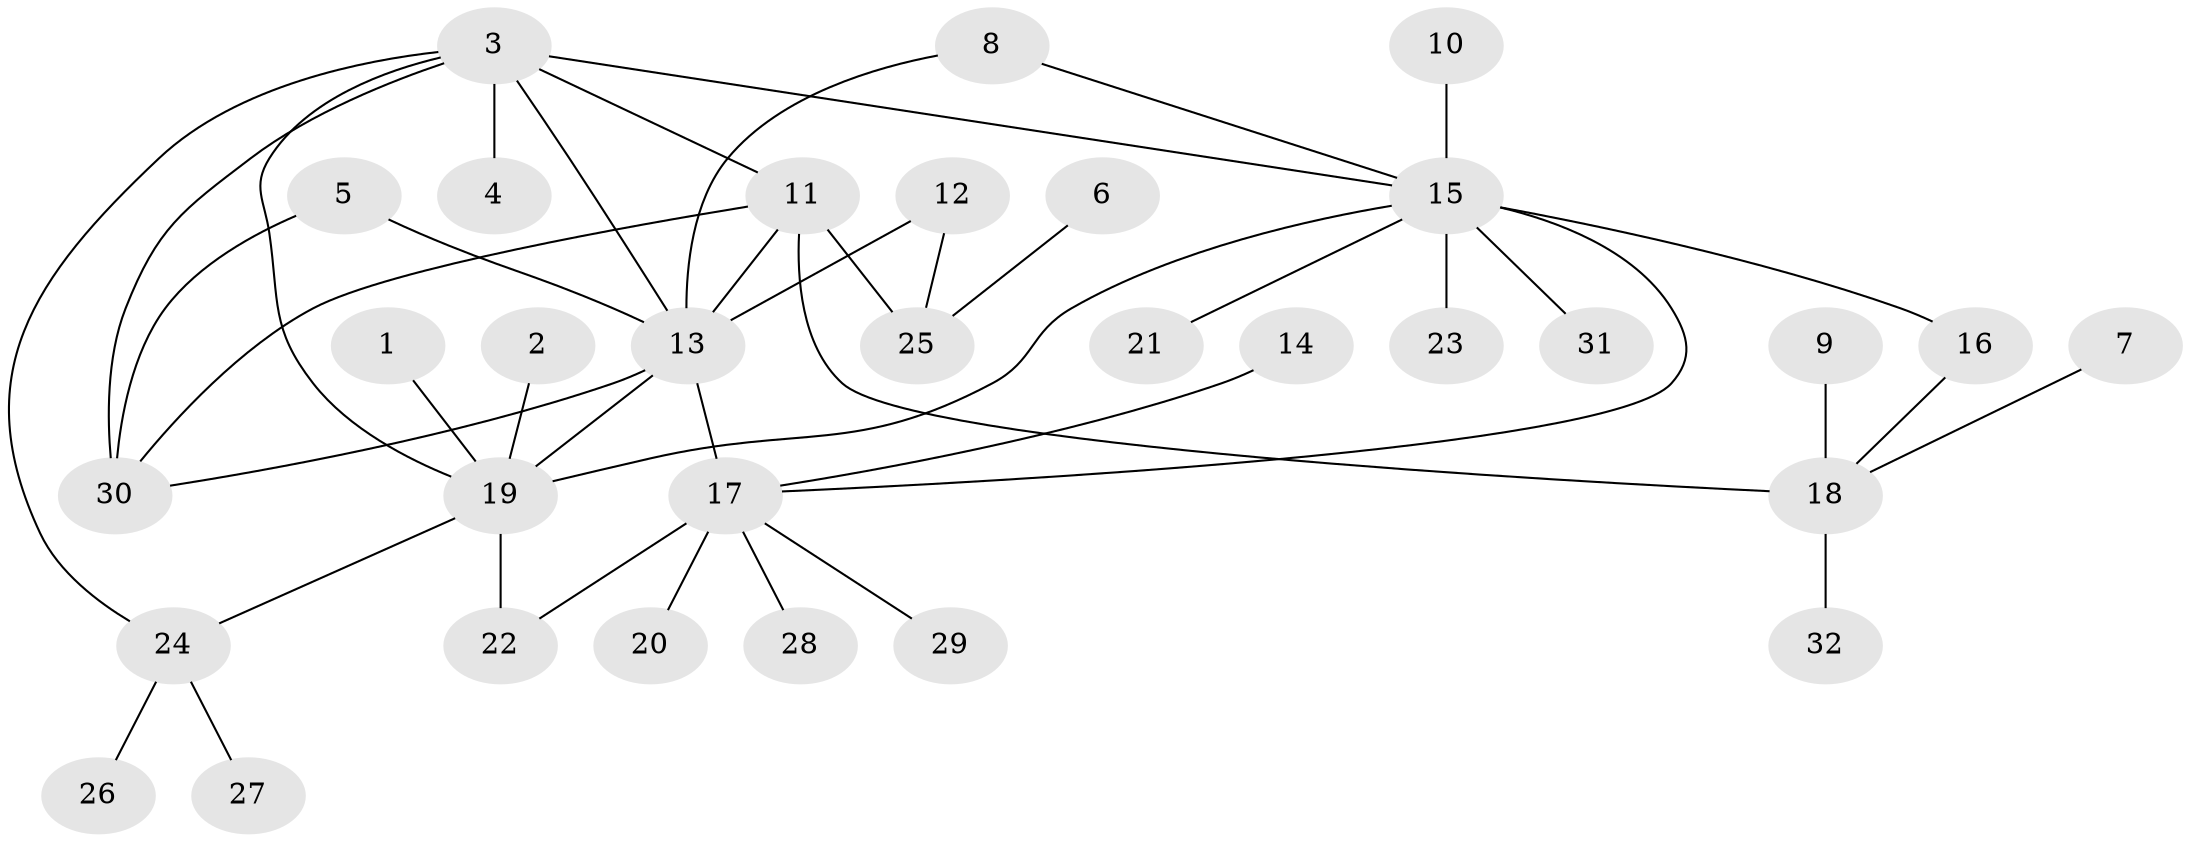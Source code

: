 // original degree distribution, {7: 0.031746031746031744, 4: 0.09523809523809523, 10: 0.015873015873015872, 8: 0.015873015873015872, 5: 0.031746031746031744, 9: 0.015873015873015872, 6: 0.015873015873015872, 3: 0.047619047619047616, 12: 0.015873015873015872, 1: 0.5396825396825397, 2: 0.1746031746031746}
// Generated by graph-tools (version 1.1) at 2025/26/03/09/25 03:26:43]
// undirected, 32 vertices, 43 edges
graph export_dot {
graph [start="1"]
  node [color=gray90,style=filled];
  1;
  2;
  3;
  4;
  5;
  6;
  7;
  8;
  9;
  10;
  11;
  12;
  13;
  14;
  15;
  16;
  17;
  18;
  19;
  20;
  21;
  22;
  23;
  24;
  25;
  26;
  27;
  28;
  29;
  30;
  31;
  32;
  1 -- 19 [weight=1.0];
  2 -- 19 [weight=1.0];
  3 -- 4 [weight=1.0];
  3 -- 11 [weight=2.0];
  3 -- 13 [weight=1.0];
  3 -- 15 [weight=1.0];
  3 -- 19 [weight=1.0];
  3 -- 24 [weight=1.0];
  3 -- 30 [weight=2.0];
  5 -- 13 [weight=1.0];
  5 -- 30 [weight=1.0];
  6 -- 25 [weight=1.0];
  7 -- 18 [weight=1.0];
  8 -- 13 [weight=1.0];
  8 -- 15 [weight=1.0];
  9 -- 18 [weight=1.0];
  10 -- 15 [weight=1.0];
  11 -- 13 [weight=1.0];
  11 -- 18 [weight=2.0];
  11 -- 25 [weight=1.0];
  11 -- 30 [weight=1.0];
  12 -- 13 [weight=1.0];
  12 -- 25 [weight=1.0];
  13 -- 17 [weight=2.0];
  13 -- 19 [weight=1.0];
  13 -- 30 [weight=1.0];
  14 -- 17 [weight=1.0];
  15 -- 16 [weight=2.0];
  15 -- 17 [weight=1.0];
  15 -- 19 [weight=1.0];
  15 -- 21 [weight=1.0];
  15 -- 23 [weight=1.0];
  15 -- 31 [weight=1.0];
  16 -- 18 [weight=1.0];
  17 -- 20 [weight=1.0];
  17 -- 22 [weight=1.0];
  17 -- 28 [weight=1.0];
  17 -- 29 [weight=1.0];
  18 -- 32 [weight=1.0];
  19 -- 22 [weight=1.0];
  19 -- 24 [weight=1.0];
  24 -- 26 [weight=1.0];
  24 -- 27 [weight=1.0];
}

